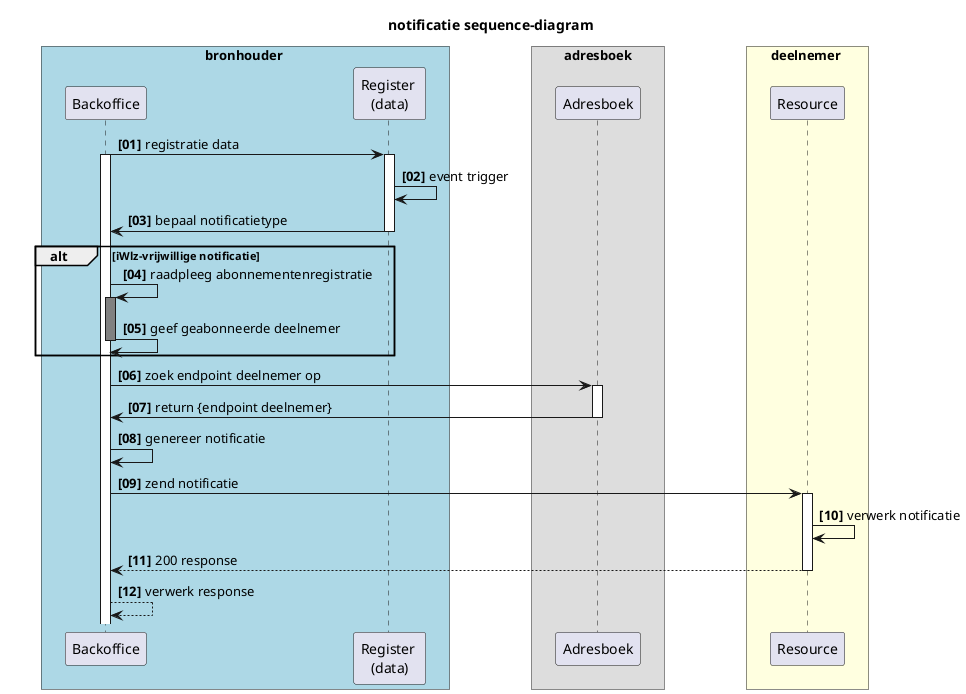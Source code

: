   @startuml rfc008-02-notificatie_sequence
  title notificatie sequence-diagram
  skinparam handwritten false
  skinparam participantpadding 20
  skinparam boxpadding 40
  autonumber "<b>[00]"
  box bronhouder #lightblue
  participant "Backoffice" as bs
  participant "Register \n(data)" as rg
  end box

  box adresboek
  participant "Adresboek" as ab
  end box

  box deelnemer #lightyellow
  participant "Resource" as dnp
  end box

    bs -> rg : registratie data
    activate rg
    activate bs
    rg -> rg: event trigger
    rg -> bs : bepaal notificatietype
    deactivate rg

      alt iWlz-vrijwillige notificatie
      bs -> bs: raadpleeg abonnementenregistratie
      activate bs #grey
      bs -> bs: geef geabonneerde deelnemer
      deactivate bs
      end 

    bs -> ab: zoek endpoint deelnemer op

    activate ab
    ab -> bs: return {endpoint deelnemer}
    deactivate ab
    bs -> bs: genereer notificatie
    bs -> dnp: zend notificatie
    activate dnp
    dnp -> dnp: verwerk notificatie
    dnp --> bs: 200 response
    deactivate dnp  
    bs --> bs: verwerk response

  @enduml